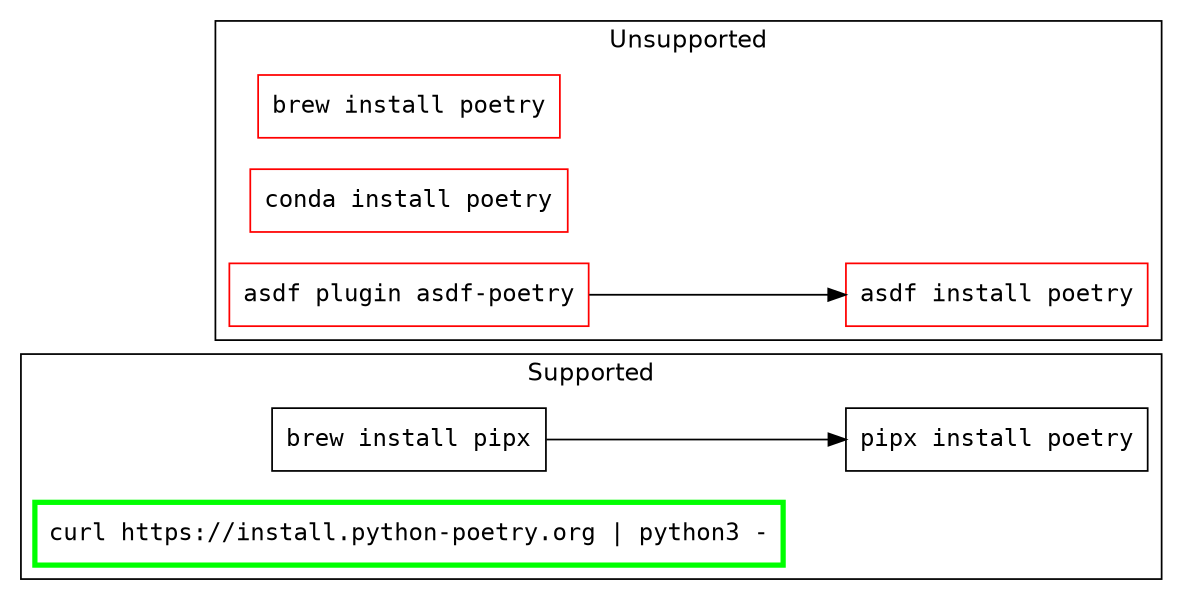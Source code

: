 digraph poetry_installation {
  rankdir=LR;
  rank=source;
  size="8,4";
  compound=true;

  graph [fontname = "helvetica"];
  node [fontname = "courier", shape = rectangle]
  edge [fontname = "helvetica"];

  node [label = "brew install pipx", color=black]; pipx
  node [label = "pipx install poetry"]; pipxpoetry
  node [label = "brew install poetry", color=red]; brewpoetry
  node [label = "conda install poetry"]; condapoetry
  node [label = "asdf plugin asdf-poetry"]; asdf
  node [label = "asdf install poetry"]; asdfpoetry
  node [label = "curl https://install.python-poetry.org | python3 -", fontname="courier", color=green, penwidth=3]; official

  subgraph cluster1 {
    label = "Unsupported";
    rank=same;
    size=10;
    brewpoetry;
    condapoetry;
    asdf -> asdfpoetry;
  }
  subgraph cluster0 {
    label = "Supported";
    rank=same;
    size=10;
    official;
    pipx -> pipxpoetry;
  }

}
